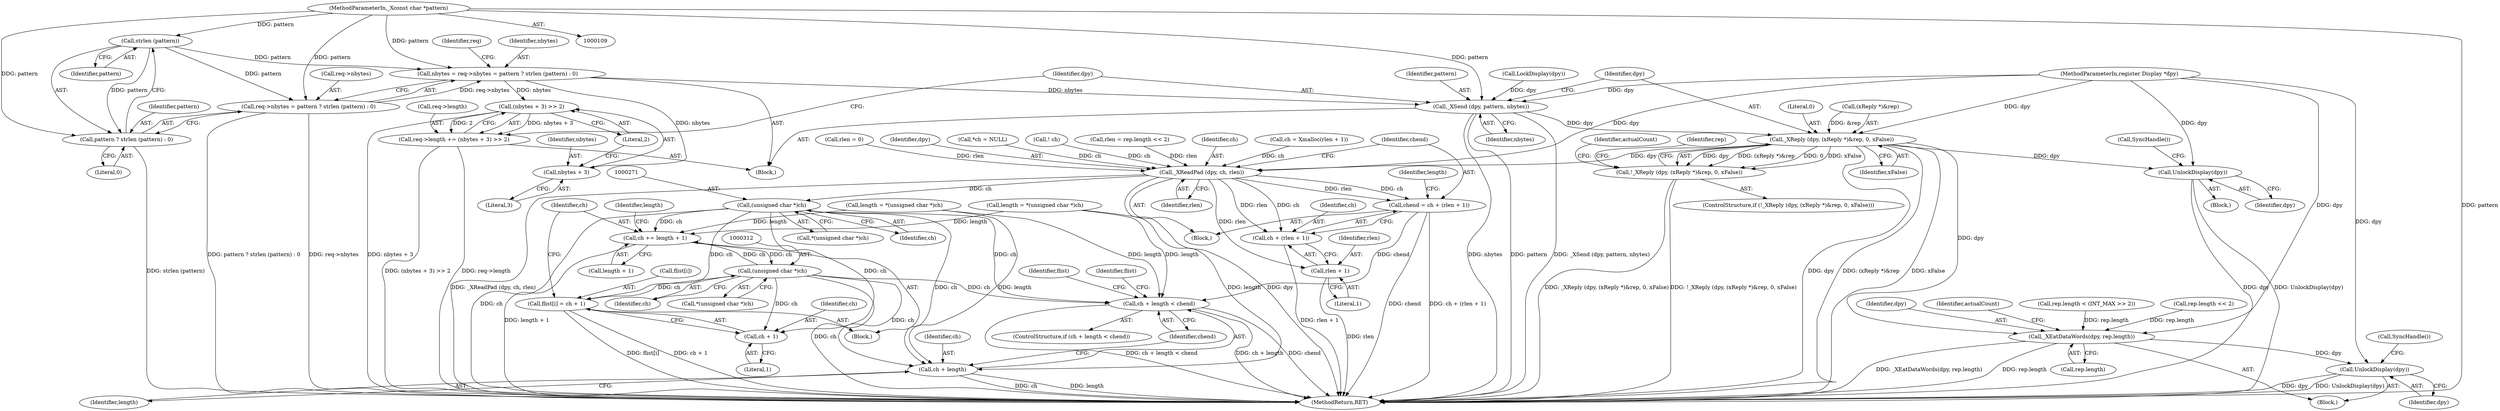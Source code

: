digraph "0_libx11_8c29f1607a31dac0911e45a0dd3d74173822b3c9@API" {
"1000155" [label="(Call,strlen (pattern))"];
"1000111" [label="(MethodParameterIn,_Xconst char *pattern)"];
"1000147" [label="(Call,nbytes = req->nbytes = pattern ? strlen (pattern) : 0)"];
"1000162" [label="(Call,(nbytes + 3) >> 2)"];
"1000158" [label="(Call,req->length += (nbytes + 3) >> 2)"];
"1000163" [label="(Call,nbytes + 3)"];
"1000167" [label="(Call,_XSend (dpy, pattern, nbytes))"];
"1000173" [label="(Call,_XReply (dpy, (xReply *)&rep, 0, xFalse))"];
"1000172" [label="(Call,!_XReply (dpy, (xReply *)&rep, 0, xFalse))"];
"1000186" [label="(Call,UnlockDisplay(dpy))"];
"1000240" [label="(Call,_XEatDataWords(dpy, rep.length))"];
"1000249" [label="(Call,UnlockDisplay(dpy))"];
"1000256" [label="(Call,_XReadPad (dpy, ch, rlen))"];
"1000260" [label="(Call,chend = ch + (rlen + 1))"];
"1000290" [label="(Call,ch + length < chend)"];
"1000262" [label="(Call,ch + (rlen + 1))"];
"1000264" [label="(Call,rlen + 1)"];
"1000270" [label="(Call,(unsigned char *)ch)"];
"1000291" [label="(Call,ch + length)"];
"1000296" [label="(Call,flist[i] = ch + 1)"];
"1000300" [label="(Call,ch + 1)"];
"1000303" [label="(Call,ch += length + 1)"];
"1000311" [label="(Call,(unsigned char *)ch)"];
"1000149" [label="(Call,req->nbytes = pattern ? strlen (pattern) : 0)"];
"1000153" [label="(Call,pattern ? strlen (pattern) : 0)"];
"1000160" [label="(Identifier,req)"];
"1000173" [label="(Call,_XReply (dpy, (xReply *)&rep, 0, xFalse))"];
"1000295" [label="(Block,)"];
"1000195" [label="(Identifier,rep)"];
"1000310" [label="(Call,*(unsigned char *)ch)"];
"1000216" [label="(Call,rlen = rep.length << 2)"];
"1000174" [label="(Identifier,dpy)"];
"1000242" [label="(Call,rep.length)"];
"1000269" [label="(Call,*(unsigned char *)ch)"];
"1000187" [label="(Identifier,dpy)"];
"1000149" [label="(Call,req->nbytes = pattern ? strlen (pattern) : 0)"];
"1000258" [label="(Identifier,ch)"];
"1000298" [label="(Identifier,flist)"];
"1000169" [label="(Identifier,pattern)"];
"1000223" [label="(Call,ch = Xmalloc(rlen + 1))"];
"1000323" [label="(Identifier,flist)"];
"1000291" [label="(Call,ch + length)"];
"1000267" [label="(Call,length = *(unsigned char *)ch)"];
"1000186" [label="(Call,UnlockDisplay(dpy))"];
"1000266" [label="(Literal,1)"];
"1000159" [label="(Call,req->length)"];
"1000300" [label="(Call,ch + 1)"];
"1000208" [label="(Call,rep.length < (INT_MAX >> 2))"];
"1000270" [label="(Call,(unsigned char *)ch)"];
"1000302" [label="(Literal,1)"];
"1000251" [label="(Call,SyncHandle())"];
"1000272" [label="(Identifier,ch)"];
"1000154" [label="(Identifier,pattern)"];
"1000268" [label="(Identifier,length)"];
"1000264" [label="(Call,rlen + 1)"];
"1000111" [label="(MethodParameterIn,_Xconst char *pattern)"];
"1000262" [label="(Call,ch + (rlen + 1))"];
"1000309" [label="(Identifier,length)"];
"1000148" [label="(Identifier,nbytes)"];
"1000235" [label="(Block,)"];
"1000289" [label="(ControlStructure,if (ch + length < chend))"];
"1000256" [label="(Call,_XReadPad (dpy, ch, rlen))"];
"1000304" [label="(Identifier,ch)"];
"1000188" [label="(Call,SyncHandle())"];
"1000156" [label="(Identifier,pattern)"];
"1000134" [label="(Call,rlen = 0)"];
"1000197" [label="(Block,)"];
"1000110" [label="(MethodParameterIn,register Display *dpy)"];
"1000184" [label="(Identifier,actualCount)"];
"1000303" [label="(Call,ch += length + 1)"];
"1000257" [label="(Identifier,dpy)"];
"1000250" [label="(Identifier,dpy)"];
"1000249" [label="(Call,UnlockDisplay(dpy))"];
"1000313" [label="(Identifier,ch)"];
"1000218" [label="(Call,rep.length << 2)"];
"1000260" [label="(Call,chend = ch + (rlen + 1))"];
"1000123" [label="(Call,*ch = NULL)"];
"1000241" [label="(Identifier,dpy)"];
"1000153" [label="(Call,pattern ? strlen (pattern) : 0)"];
"1000233" [label="(Call,! ch)"];
"1000162" [label="(Call,(nbytes + 3) >> 2)"];
"1000265" [label="(Identifier,rlen)"];
"1000305" [label="(Call,length + 1)"];
"1000343" [label="(MethodReturn,RET)"];
"1000150" [label="(Call,req->nbytes)"];
"1000308" [label="(Call,length = *(unsigned char *)ch)"];
"1000290" [label="(Call,ch + length < chend)"];
"1000172" [label="(Call,!_XReply (dpy, (xReply *)&rep, 0, xFalse))"];
"1000293" [label="(Identifier,length)"];
"1000167" [label="(Call,_XSend (dpy, pattern, nbytes))"];
"1000114" [label="(Block,)"];
"1000247" [label="(Identifier,actualCount)"];
"1000179" [label="(Literal,0)"];
"1000163" [label="(Call,nbytes + 3)"];
"1000294" [label="(Identifier,chend)"];
"1000180" [label="(Identifier,xFalse)"];
"1000263" [label="(Identifier,ch)"];
"1000292" [label="(Identifier,ch)"];
"1000240" [label="(Call,_XEatDataWords(dpy, rep.length))"];
"1000170" [label="(Identifier,nbytes)"];
"1000168" [label="(Identifier,dpy)"];
"1000137" [label="(Call,LockDisplay(dpy))"];
"1000158" [label="(Call,req->length += (nbytes + 3) >> 2)"];
"1000296" [label="(Call,flist[i] = ch + 1)"];
"1000297" [label="(Call,flist[i])"];
"1000157" [label="(Literal,0)"];
"1000261" [label="(Identifier,chend)"];
"1000311" [label="(Call,(unsigned char *)ch)"];
"1000171" [label="(ControlStructure,if (!_XReply (dpy, (xReply *)&rep, 0, xFalse)))"];
"1000259" [label="(Identifier,rlen)"];
"1000181" [label="(Block,)"];
"1000147" [label="(Call,nbytes = req->nbytes = pattern ? strlen (pattern) : 0)"];
"1000155" [label="(Call,strlen (pattern))"];
"1000166" [label="(Literal,2)"];
"1000165" [label="(Literal,3)"];
"1000164" [label="(Identifier,nbytes)"];
"1000301" [label="(Identifier,ch)"];
"1000175" [label="(Call,(xReply *)&rep)"];
"1000155" -> "1000153"  [label="AST: "];
"1000155" -> "1000156"  [label="CFG: "];
"1000156" -> "1000155"  [label="AST: "];
"1000153" -> "1000155"  [label="CFG: "];
"1000155" -> "1000147"  [label="DDG: pattern"];
"1000155" -> "1000149"  [label="DDG: pattern"];
"1000155" -> "1000153"  [label="DDG: pattern"];
"1000111" -> "1000155"  [label="DDG: pattern"];
"1000111" -> "1000109"  [label="AST: "];
"1000111" -> "1000343"  [label="DDG: pattern"];
"1000111" -> "1000147"  [label="DDG: pattern"];
"1000111" -> "1000149"  [label="DDG: pattern"];
"1000111" -> "1000153"  [label="DDG: pattern"];
"1000111" -> "1000167"  [label="DDG: pattern"];
"1000147" -> "1000114"  [label="AST: "];
"1000147" -> "1000149"  [label="CFG: "];
"1000148" -> "1000147"  [label="AST: "];
"1000149" -> "1000147"  [label="AST: "];
"1000160" -> "1000147"  [label="CFG: "];
"1000149" -> "1000147"  [label="DDG: req->nbytes"];
"1000147" -> "1000162"  [label="DDG: nbytes"];
"1000147" -> "1000163"  [label="DDG: nbytes"];
"1000147" -> "1000167"  [label="DDG: nbytes"];
"1000162" -> "1000158"  [label="AST: "];
"1000162" -> "1000166"  [label="CFG: "];
"1000163" -> "1000162"  [label="AST: "];
"1000166" -> "1000162"  [label="AST: "];
"1000158" -> "1000162"  [label="CFG: "];
"1000162" -> "1000343"  [label="DDG: nbytes + 3"];
"1000162" -> "1000158"  [label="DDG: nbytes + 3"];
"1000162" -> "1000158"  [label="DDG: 2"];
"1000158" -> "1000114"  [label="AST: "];
"1000159" -> "1000158"  [label="AST: "];
"1000168" -> "1000158"  [label="CFG: "];
"1000158" -> "1000343"  [label="DDG: req->length"];
"1000158" -> "1000343"  [label="DDG: (nbytes + 3) >> 2"];
"1000163" -> "1000165"  [label="CFG: "];
"1000164" -> "1000163"  [label="AST: "];
"1000165" -> "1000163"  [label="AST: "];
"1000166" -> "1000163"  [label="CFG: "];
"1000167" -> "1000114"  [label="AST: "];
"1000167" -> "1000170"  [label="CFG: "];
"1000168" -> "1000167"  [label="AST: "];
"1000169" -> "1000167"  [label="AST: "];
"1000170" -> "1000167"  [label="AST: "];
"1000174" -> "1000167"  [label="CFG: "];
"1000167" -> "1000343"  [label="DDG: pattern"];
"1000167" -> "1000343"  [label="DDG: _XSend (dpy, pattern, nbytes)"];
"1000167" -> "1000343"  [label="DDG: nbytes"];
"1000137" -> "1000167"  [label="DDG: dpy"];
"1000110" -> "1000167"  [label="DDG: dpy"];
"1000167" -> "1000173"  [label="DDG: dpy"];
"1000173" -> "1000172"  [label="AST: "];
"1000173" -> "1000180"  [label="CFG: "];
"1000174" -> "1000173"  [label="AST: "];
"1000175" -> "1000173"  [label="AST: "];
"1000179" -> "1000173"  [label="AST: "];
"1000180" -> "1000173"  [label="AST: "];
"1000172" -> "1000173"  [label="CFG: "];
"1000173" -> "1000343"  [label="DDG: xFalse"];
"1000173" -> "1000343"  [label="DDG: dpy"];
"1000173" -> "1000343"  [label="DDG: (xReply *)&rep"];
"1000173" -> "1000172"  [label="DDG: dpy"];
"1000173" -> "1000172"  [label="DDG: (xReply *)&rep"];
"1000173" -> "1000172"  [label="DDG: 0"];
"1000173" -> "1000172"  [label="DDG: xFalse"];
"1000110" -> "1000173"  [label="DDG: dpy"];
"1000175" -> "1000173"  [label="DDG: &rep"];
"1000173" -> "1000186"  [label="DDG: dpy"];
"1000173" -> "1000240"  [label="DDG: dpy"];
"1000173" -> "1000256"  [label="DDG: dpy"];
"1000172" -> "1000171"  [label="AST: "];
"1000184" -> "1000172"  [label="CFG: "];
"1000195" -> "1000172"  [label="CFG: "];
"1000172" -> "1000343"  [label="DDG: !_XReply (dpy, (xReply *)&rep, 0, xFalse)"];
"1000172" -> "1000343"  [label="DDG: _XReply (dpy, (xReply *)&rep, 0, xFalse)"];
"1000186" -> "1000181"  [label="AST: "];
"1000186" -> "1000187"  [label="CFG: "];
"1000187" -> "1000186"  [label="AST: "];
"1000188" -> "1000186"  [label="CFG: "];
"1000186" -> "1000343"  [label="DDG: UnlockDisplay(dpy)"];
"1000186" -> "1000343"  [label="DDG: dpy"];
"1000110" -> "1000186"  [label="DDG: dpy"];
"1000240" -> "1000235"  [label="AST: "];
"1000240" -> "1000242"  [label="CFG: "];
"1000241" -> "1000240"  [label="AST: "];
"1000242" -> "1000240"  [label="AST: "];
"1000247" -> "1000240"  [label="CFG: "];
"1000240" -> "1000343"  [label="DDG: _XEatDataWords(dpy, rep.length)"];
"1000240" -> "1000343"  [label="DDG: rep.length"];
"1000110" -> "1000240"  [label="DDG: dpy"];
"1000208" -> "1000240"  [label="DDG: rep.length"];
"1000218" -> "1000240"  [label="DDG: rep.length"];
"1000240" -> "1000249"  [label="DDG: dpy"];
"1000249" -> "1000235"  [label="AST: "];
"1000249" -> "1000250"  [label="CFG: "];
"1000250" -> "1000249"  [label="AST: "];
"1000251" -> "1000249"  [label="CFG: "];
"1000249" -> "1000343"  [label="DDG: dpy"];
"1000249" -> "1000343"  [label="DDG: UnlockDisplay(dpy)"];
"1000110" -> "1000249"  [label="DDG: dpy"];
"1000256" -> "1000197"  [label="AST: "];
"1000256" -> "1000259"  [label="CFG: "];
"1000257" -> "1000256"  [label="AST: "];
"1000258" -> "1000256"  [label="AST: "];
"1000259" -> "1000256"  [label="AST: "];
"1000261" -> "1000256"  [label="CFG: "];
"1000256" -> "1000343"  [label="DDG: dpy"];
"1000256" -> "1000343"  [label="DDG: _XReadPad (dpy, ch, rlen)"];
"1000110" -> "1000256"  [label="DDG: dpy"];
"1000233" -> "1000256"  [label="DDG: ch"];
"1000223" -> "1000256"  [label="DDG: ch"];
"1000123" -> "1000256"  [label="DDG: ch"];
"1000134" -> "1000256"  [label="DDG: rlen"];
"1000216" -> "1000256"  [label="DDG: rlen"];
"1000256" -> "1000260"  [label="DDG: ch"];
"1000256" -> "1000260"  [label="DDG: rlen"];
"1000256" -> "1000262"  [label="DDG: ch"];
"1000256" -> "1000262"  [label="DDG: rlen"];
"1000256" -> "1000264"  [label="DDG: rlen"];
"1000256" -> "1000270"  [label="DDG: ch"];
"1000260" -> "1000197"  [label="AST: "];
"1000260" -> "1000262"  [label="CFG: "];
"1000261" -> "1000260"  [label="AST: "];
"1000262" -> "1000260"  [label="AST: "];
"1000268" -> "1000260"  [label="CFG: "];
"1000260" -> "1000343"  [label="DDG: ch + (rlen + 1)"];
"1000260" -> "1000343"  [label="DDG: chend"];
"1000260" -> "1000290"  [label="DDG: chend"];
"1000290" -> "1000289"  [label="AST: "];
"1000290" -> "1000294"  [label="CFG: "];
"1000291" -> "1000290"  [label="AST: "];
"1000294" -> "1000290"  [label="AST: "];
"1000298" -> "1000290"  [label="CFG: "];
"1000323" -> "1000290"  [label="CFG: "];
"1000290" -> "1000343"  [label="DDG: ch + length"];
"1000290" -> "1000343"  [label="DDG: chend"];
"1000290" -> "1000343"  [label="DDG: ch + length < chend"];
"1000311" -> "1000290"  [label="DDG: ch"];
"1000270" -> "1000290"  [label="DDG: ch"];
"1000308" -> "1000290"  [label="DDG: length"];
"1000267" -> "1000290"  [label="DDG: length"];
"1000262" -> "1000264"  [label="CFG: "];
"1000263" -> "1000262"  [label="AST: "];
"1000264" -> "1000262"  [label="AST: "];
"1000262" -> "1000343"  [label="DDG: rlen + 1"];
"1000264" -> "1000266"  [label="CFG: "];
"1000265" -> "1000264"  [label="AST: "];
"1000266" -> "1000264"  [label="AST: "];
"1000264" -> "1000343"  [label="DDG: rlen"];
"1000270" -> "1000269"  [label="AST: "];
"1000270" -> "1000272"  [label="CFG: "];
"1000271" -> "1000270"  [label="AST: "];
"1000272" -> "1000270"  [label="AST: "];
"1000269" -> "1000270"  [label="CFG: "];
"1000270" -> "1000343"  [label="DDG: ch"];
"1000270" -> "1000291"  [label="DDG: ch"];
"1000270" -> "1000296"  [label="DDG: ch"];
"1000270" -> "1000300"  [label="DDG: ch"];
"1000270" -> "1000303"  [label="DDG: ch"];
"1000291" -> "1000293"  [label="CFG: "];
"1000292" -> "1000291"  [label="AST: "];
"1000293" -> "1000291"  [label="AST: "];
"1000294" -> "1000291"  [label="CFG: "];
"1000291" -> "1000343"  [label="DDG: ch"];
"1000291" -> "1000343"  [label="DDG: length"];
"1000311" -> "1000291"  [label="DDG: ch"];
"1000308" -> "1000291"  [label="DDG: length"];
"1000267" -> "1000291"  [label="DDG: length"];
"1000296" -> "1000295"  [label="AST: "];
"1000296" -> "1000300"  [label="CFG: "];
"1000297" -> "1000296"  [label="AST: "];
"1000300" -> "1000296"  [label="AST: "];
"1000304" -> "1000296"  [label="CFG: "];
"1000296" -> "1000343"  [label="DDG: ch + 1"];
"1000296" -> "1000343"  [label="DDG: flist[i]"];
"1000311" -> "1000296"  [label="DDG: ch"];
"1000300" -> "1000302"  [label="CFG: "];
"1000301" -> "1000300"  [label="AST: "];
"1000302" -> "1000300"  [label="AST: "];
"1000311" -> "1000300"  [label="DDG: ch"];
"1000303" -> "1000295"  [label="AST: "];
"1000303" -> "1000305"  [label="CFG: "];
"1000304" -> "1000303"  [label="AST: "];
"1000305" -> "1000303"  [label="AST: "];
"1000309" -> "1000303"  [label="CFG: "];
"1000303" -> "1000343"  [label="DDG: length + 1"];
"1000308" -> "1000303"  [label="DDG: length"];
"1000267" -> "1000303"  [label="DDG: length"];
"1000311" -> "1000303"  [label="DDG: ch"];
"1000303" -> "1000311"  [label="DDG: ch"];
"1000311" -> "1000310"  [label="AST: "];
"1000311" -> "1000313"  [label="CFG: "];
"1000312" -> "1000311"  [label="AST: "];
"1000313" -> "1000311"  [label="AST: "];
"1000310" -> "1000311"  [label="CFG: "];
"1000311" -> "1000343"  [label="DDG: ch"];
"1000149" -> "1000153"  [label="CFG: "];
"1000150" -> "1000149"  [label="AST: "];
"1000153" -> "1000149"  [label="AST: "];
"1000149" -> "1000343"  [label="DDG: pattern ? strlen (pattern) : 0"];
"1000149" -> "1000343"  [label="DDG: req->nbytes"];
"1000153" -> "1000157"  [label="CFG: "];
"1000154" -> "1000153"  [label="AST: "];
"1000157" -> "1000153"  [label="AST: "];
"1000153" -> "1000343"  [label="DDG: strlen (pattern)"];
}
